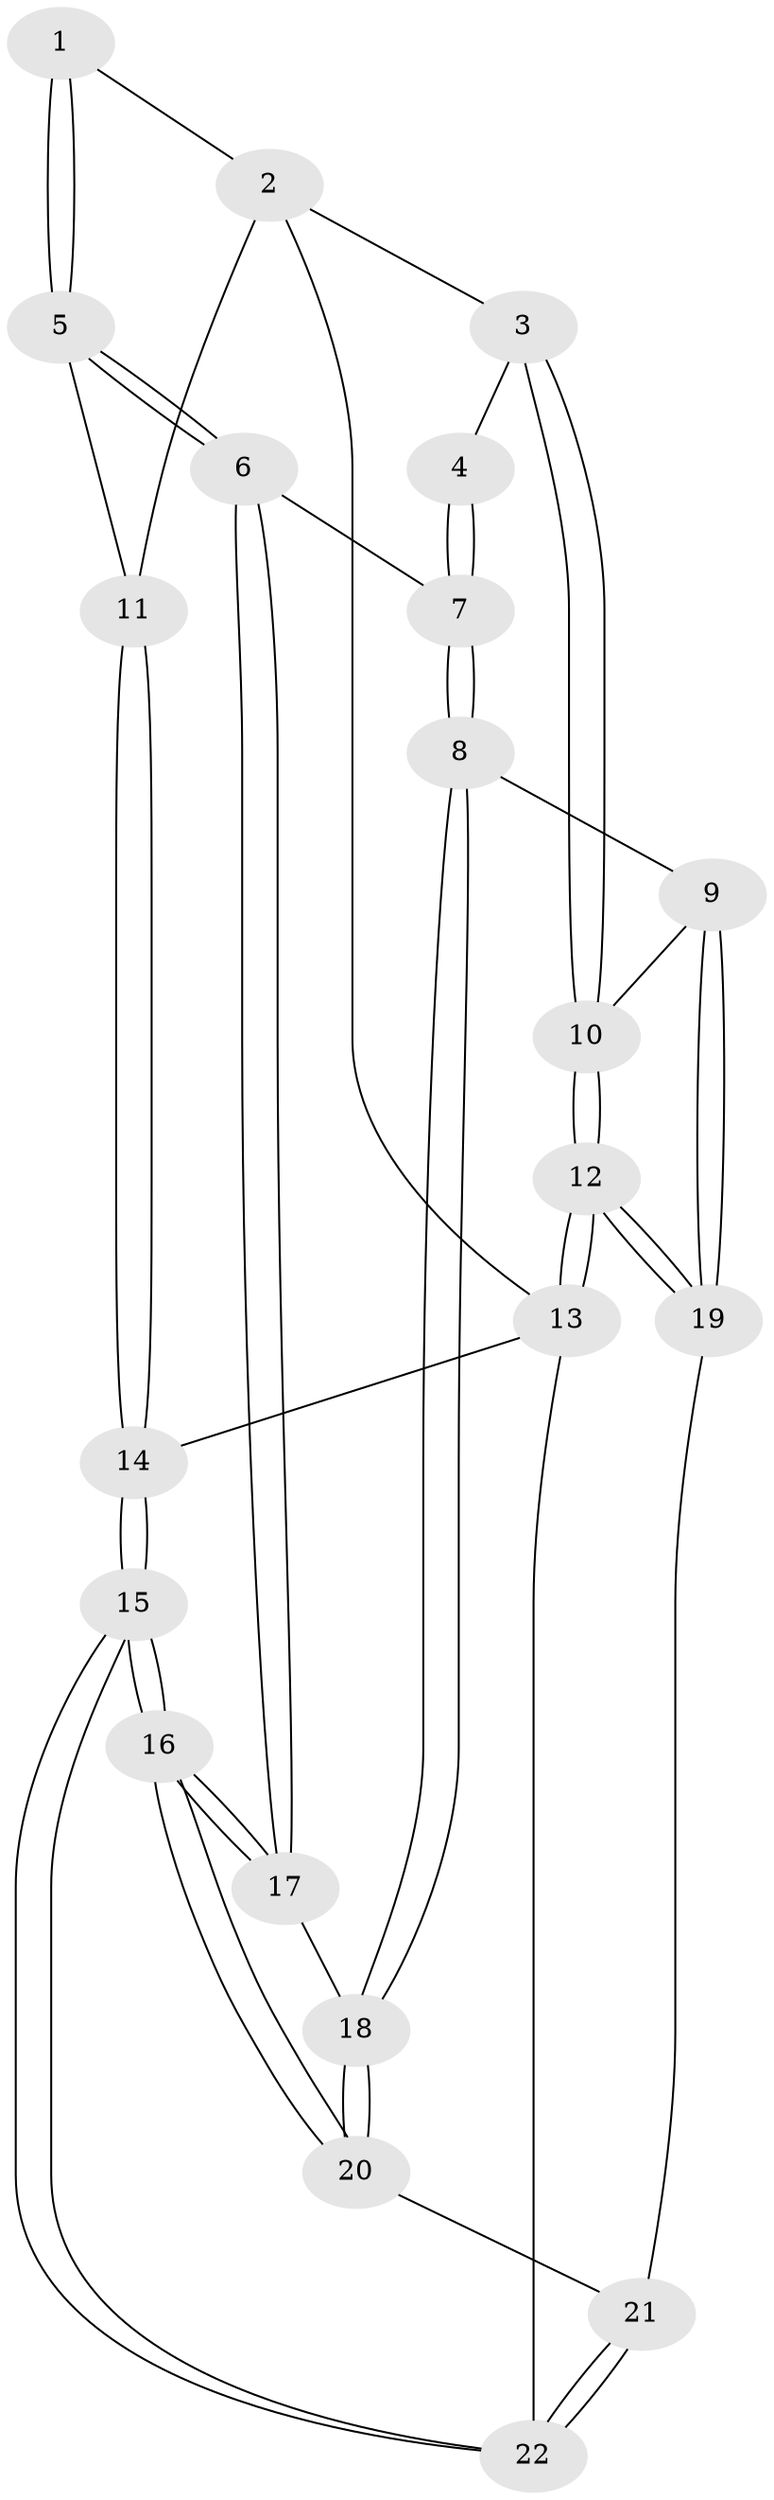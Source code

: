 // Generated by graph-tools (version 1.1) at 2025/46/02/15/25 05:46:28]
// undirected, 22 vertices, 52 edges
graph export_dot {
graph [start="1"]
  node [color=gray90,style=filled];
  1 [pos="+0.5833500725127341+0.006269284495343856"];
  2 [pos="+0+0"];
  3 [pos="+0+0"];
  4 [pos="+0.14195683952697033+0.19074636722915317"];
  5 [pos="+0.7877679184908871+0.03860908434410495"];
  6 [pos="+0.6455412456243367+0.22411944832729763"];
  7 [pos="+0.32261147726841083+0.4091695884635384"];
  8 [pos="+0.2971251977952256+0.43970856782510265"];
  9 [pos="+0.218109562396134+0.4606133534280629"];
  10 [pos="+0+0.3508313148946521"];
  11 [pos="+0.8030330545293058+0.030644209254105197"];
  12 [pos="+0+0.8306493110475804"];
  13 [pos="+0+1"];
  14 [pos="+1+1"];
  15 [pos="+1+1"];
  16 [pos="+0.8061907231011406+1"];
  17 [pos="+0.6245220666439618+0.594170242932695"];
  18 [pos="+0.3677069068915069+0.7019945408060696"];
  19 [pos="+0.07370214058921697+0.7087283910844826"];
  20 [pos="+0.35529456926090003+0.7645429015841728"];
  21 [pos="+0.3471673516319429+0.7697774195938425"];
  22 [pos="+0.17113747783453068+1"];
  1 -- 2;
  1 -- 5;
  1 -- 5;
  2 -- 3;
  2 -- 11;
  2 -- 13;
  3 -- 4;
  3 -- 10;
  3 -- 10;
  4 -- 7;
  4 -- 7;
  5 -- 6;
  5 -- 6;
  5 -- 11;
  6 -- 7;
  6 -- 17;
  6 -- 17;
  7 -- 8;
  7 -- 8;
  8 -- 9;
  8 -- 18;
  8 -- 18;
  9 -- 10;
  9 -- 19;
  9 -- 19;
  10 -- 12;
  10 -- 12;
  11 -- 14;
  11 -- 14;
  12 -- 13;
  12 -- 13;
  12 -- 19;
  12 -- 19;
  13 -- 22;
  13 -- 14;
  14 -- 15;
  14 -- 15;
  15 -- 16;
  15 -- 16;
  15 -- 22;
  15 -- 22;
  16 -- 17;
  16 -- 17;
  16 -- 20;
  16 -- 20;
  17 -- 18;
  18 -- 20;
  18 -- 20;
  19 -- 21;
  20 -- 21;
  21 -- 22;
  21 -- 22;
}
